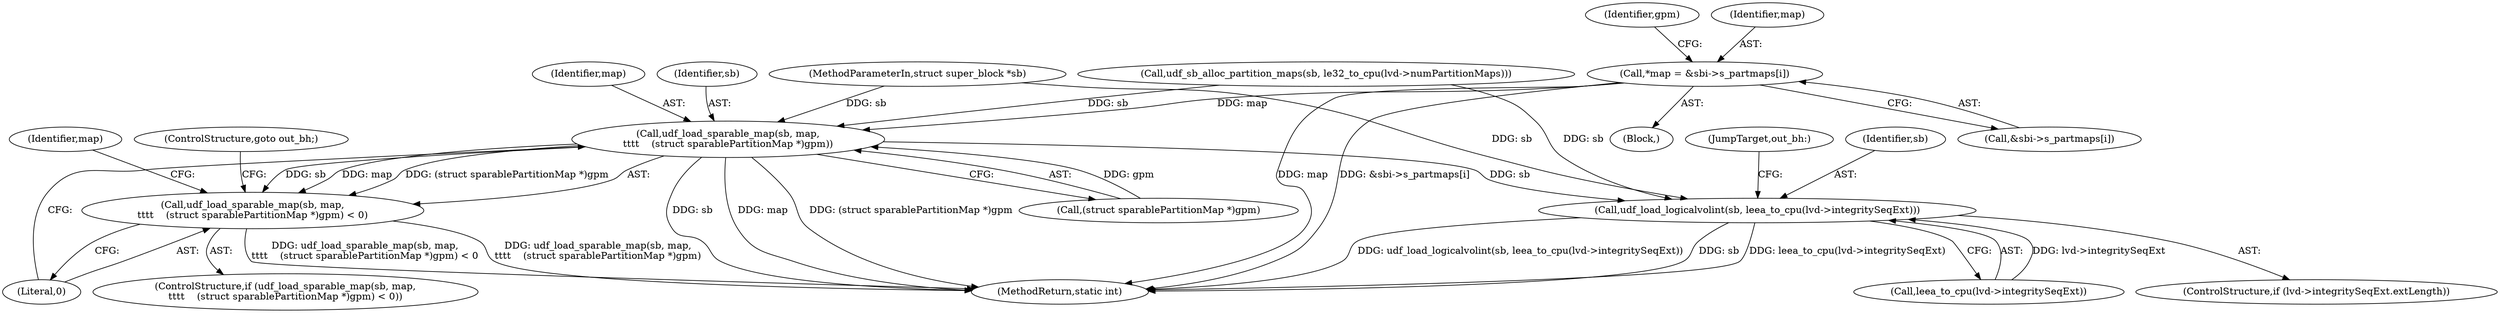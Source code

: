 digraph "0_linux_1df2ae31c724e57be9d7ac00d78db8a5dabdd050@array" {
"1000213" [label="(Call,*map = &sbi->s_partmaps[i])"];
"1000352" [label="(Call,udf_load_sparable_map(sb, map,\n\t\t\t\t    (struct sparablePartitionMap *)gpm))"];
"1000351" [label="(Call,udf_load_sparable_map(sb, map,\n\t\t\t\t    (struct sparablePartitionMap *)gpm) < 0)"];
"1000579" [label="(Call,udf_load_logicalvolint(sb, leea_to_cpu(lvd->integritySeqExt)))"];
"1000101" [label="(MethodParameterIn,struct super_block *sb)"];
"1000579" [label="(Call,udf_load_logicalvolint(sb, leea_to_cpu(lvd->integritySeqExt)))"];
"1000573" [label="(ControlStructure,if (lvd->integritySeqExt.extLength))"];
"1000581" [label="(Call,leea_to_cpu(lvd->integritySeqExt))"];
"1000351" [label="(Call,udf_load_sparable_map(sb, map,\n\t\t\t\t    (struct sparablePartitionMap *)gpm) < 0)"];
"1000211" [label="(Block,)"];
"1000520" [label="(Identifier,map)"];
"1000354" [label="(Identifier,map)"];
"1000353" [label="(Identifier,sb)"];
"1000355" [label="(Call,(struct sparablePartitionMap *)gpm)"];
"1000213" [label="(Call,*map = &sbi->s_partmaps[i])"];
"1000590" [label="(MethodReturn,static int)"];
"1000358" [label="(Literal,0)"];
"1000177" [label="(Call,udf_sb_alloc_partition_maps(sb, le32_to_cpu(lvd->numPartitionMaps)))"];
"1000352" [label="(Call,udf_load_sparable_map(sb, map,\n\t\t\t\t    (struct sparablePartitionMap *)gpm))"];
"1000222" [label="(Identifier,gpm)"];
"1000215" [label="(Call,&sbi->s_partmaps[i])"];
"1000359" [label="(ControlStructure,goto out_bh;)"];
"1000350" [label="(ControlStructure,if (udf_load_sparable_map(sb, map,\n\t\t\t\t    (struct sparablePartitionMap *)gpm) < 0))"];
"1000585" [label="(JumpTarget,out_bh:)"];
"1000580" [label="(Identifier,sb)"];
"1000214" [label="(Identifier,map)"];
"1000213" -> "1000211"  [label="AST: "];
"1000213" -> "1000215"  [label="CFG: "];
"1000214" -> "1000213"  [label="AST: "];
"1000215" -> "1000213"  [label="AST: "];
"1000222" -> "1000213"  [label="CFG: "];
"1000213" -> "1000590"  [label="DDG: map"];
"1000213" -> "1000590"  [label="DDG: &sbi->s_partmaps[i]"];
"1000213" -> "1000352"  [label="DDG: map"];
"1000352" -> "1000351"  [label="AST: "];
"1000352" -> "1000355"  [label="CFG: "];
"1000353" -> "1000352"  [label="AST: "];
"1000354" -> "1000352"  [label="AST: "];
"1000355" -> "1000352"  [label="AST: "];
"1000358" -> "1000352"  [label="CFG: "];
"1000352" -> "1000590"  [label="DDG: sb"];
"1000352" -> "1000590"  [label="DDG: map"];
"1000352" -> "1000590"  [label="DDG: (struct sparablePartitionMap *)gpm"];
"1000352" -> "1000351"  [label="DDG: sb"];
"1000352" -> "1000351"  [label="DDG: map"];
"1000352" -> "1000351"  [label="DDG: (struct sparablePartitionMap *)gpm"];
"1000177" -> "1000352"  [label="DDG: sb"];
"1000101" -> "1000352"  [label="DDG: sb"];
"1000355" -> "1000352"  [label="DDG: gpm"];
"1000352" -> "1000579"  [label="DDG: sb"];
"1000351" -> "1000350"  [label="AST: "];
"1000351" -> "1000358"  [label="CFG: "];
"1000358" -> "1000351"  [label="AST: "];
"1000359" -> "1000351"  [label="CFG: "];
"1000520" -> "1000351"  [label="CFG: "];
"1000351" -> "1000590"  [label="DDG: udf_load_sparable_map(sb, map,\n\t\t\t\t    (struct sparablePartitionMap *)gpm) < 0"];
"1000351" -> "1000590"  [label="DDG: udf_load_sparable_map(sb, map,\n\t\t\t\t    (struct sparablePartitionMap *)gpm)"];
"1000579" -> "1000573"  [label="AST: "];
"1000579" -> "1000581"  [label="CFG: "];
"1000580" -> "1000579"  [label="AST: "];
"1000581" -> "1000579"  [label="AST: "];
"1000585" -> "1000579"  [label="CFG: "];
"1000579" -> "1000590"  [label="DDG: udf_load_logicalvolint(sb, leea_to_cpu(lvd->integritySeqExt))"];
"1000579" -> "1000590"  [label="DDG: sb"];
"1000579" -> "1000590"  [label="DDG: leea_to_cpu(lvd->integritySeqExt)"];
"1000177" -> "1000579"  [label="DDG: sb"];
"1000101" -> "1000579"  [label="DDG: sb"];
"1000581" -> "1000579"  [label="DDG: lvd->integritySeqExt"];
}
